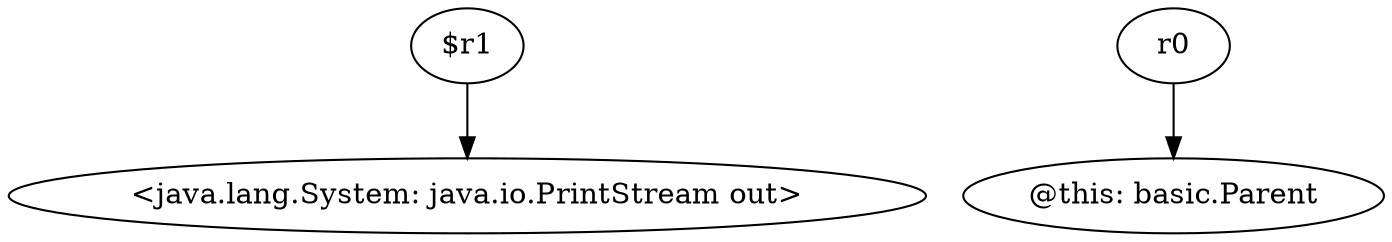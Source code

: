 digraph g {
0[label="$r1"]
1[label="<java.lang.System: java.io.PrintStream out>"]
0->1[label=""]
2[label="r0"]
3[label="@this: basic.Parent"]
2->3[label=""]
}